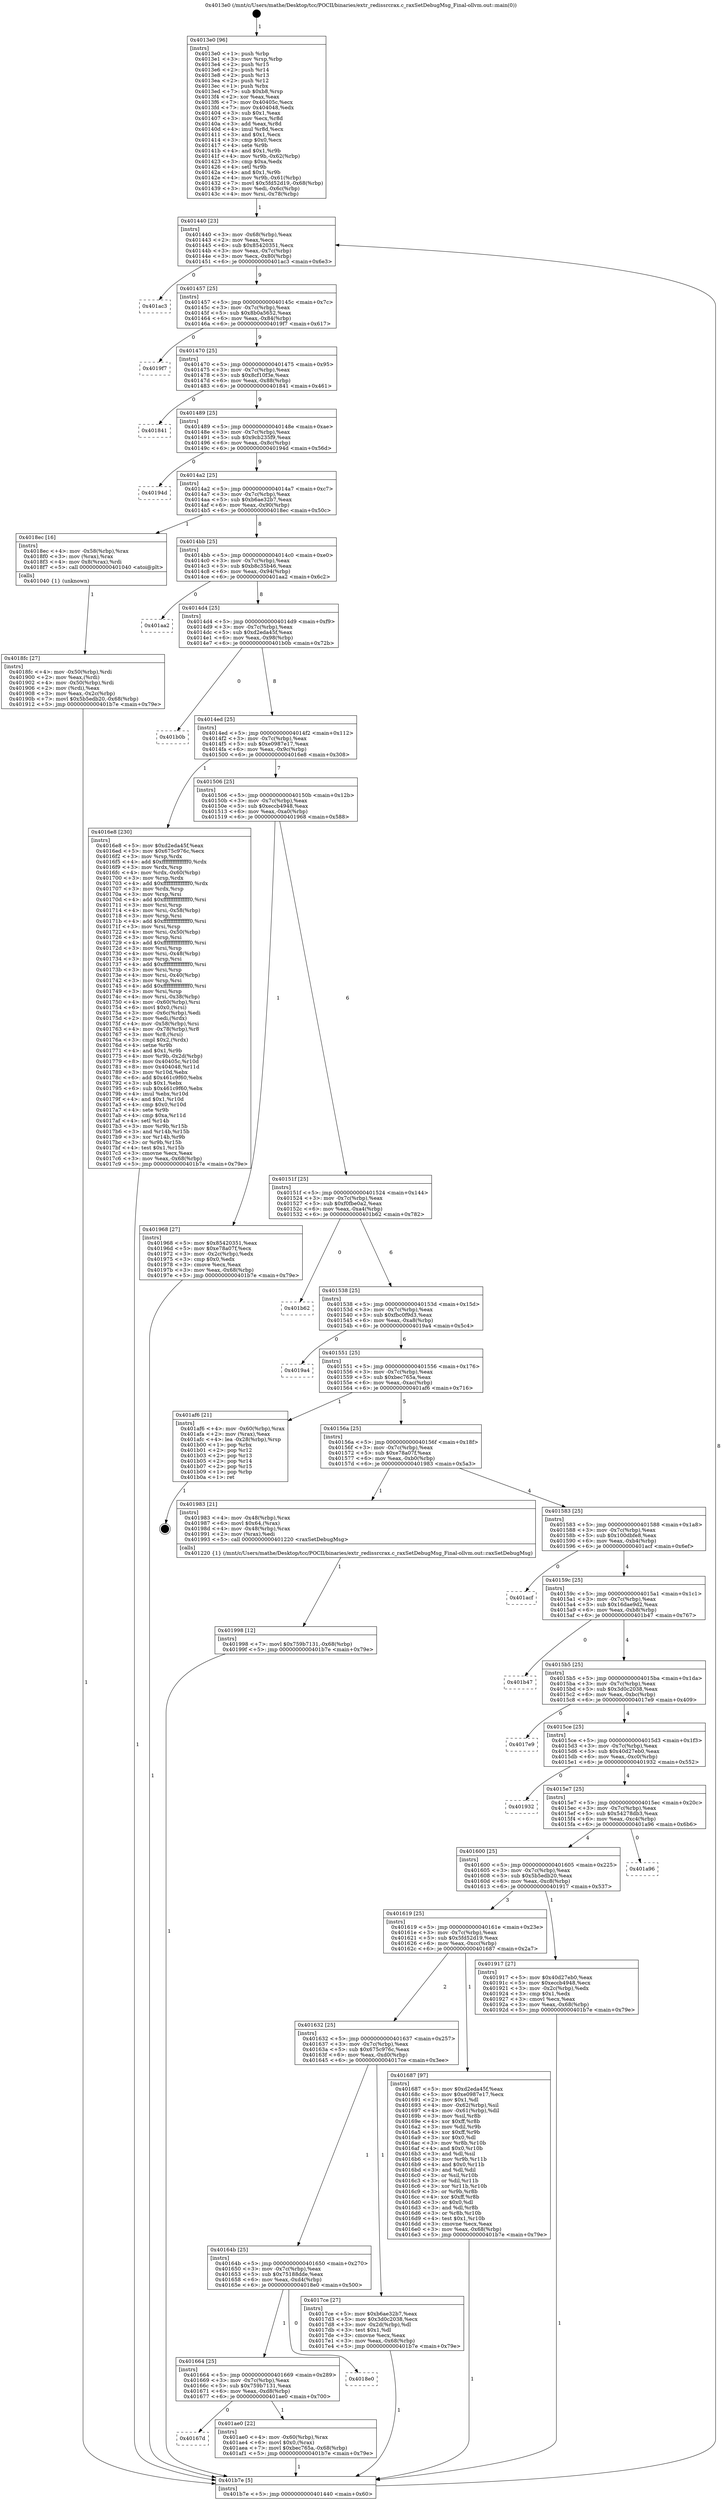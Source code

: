 digraph "0x4013e0" {
  label = "0x4013e0 (/mnt/c/Users/mathe/Desktop/tcc/POCII/binaries/extr_redissrcrax.c_raxSetDebugMsg_Final-ollvm.out::main(0))"
  labelloc = "t"
  node[shape=record]

  Entry [label="",width=0.3,height=0.3,shape=circle,fillcolor=black,style=filled]
  "0x401440" [label="{
     0x401440 [23]\l
     | [instrs]\l
     &nbsp;&nbsp;0x401440 \<+3\>: mov -0x68(%rbp),%eax\l
     &nbsp;&nbsp;0x401443 \<+2\>: mov %eax,%ecx\l
     &nbsp;&nbsp;0x401445 \<+6\>: sub $0x85420351,%ecx\l
     &nbsp;&nbsp;0x40144b \<+3\>: mov %eax,-0x7c(%rbp)\l
     &nbsp;&nbsp;0x40144e \<+3\>: mov %ecx,-0x80(%rbp)\l
     &nbsp;&nbsp;0x401451 \<+6\>: je 0000000000401ac3 \<main+0x6e3\>\l
  }"]
  "0x401ac3" [label="{
     0x401ac3\l
  }", style=dashed]
  "0x401457" [label="{
     0x401457 [25]\l
     | [instrs]\l
     &nbsp;&nbsp;0x401457 \<+5\>: jmp 000000000040145c \<main+0x7c\>\l
     &nbsp;&nbsp;0x40145c \<+3\>: mov -0x7c(%rbp),%eax\l
     &nbsp;&nbsp;0x40145f \<+5\>: sub $0x8b0a5652,%eax\l
     &nbsp;&nbsp;0x401464 \<+6\>: mov %eax,-0x84(%rbp)\l
     &nbsp;&nbsp;0x40146a \<+6\>: je 00000000004019f7 \<main+0x617\>\l
  }"]
  Exit [label="",width=0.3,height=0.3,shape=circle,fillcolor=black,style=filled,peripheries=2]
  "0x4019f7" [label="{
     0x4019f7\l
  }", style=dashed]
  "0x401470" [label="{
     0x401470 [25]\l
     | [instrs]\l
     &nbsp;&nbsp;0x401470 \<+5\>: jmp 0000000000401475 \<main+0x95\>\l
     &nbsp;&nbsp;0x401475 \<+3\>: mov -0x7c(%rbp),%eax\l
     &nbsp;&nbsp;0x401478 \<+5\>: sub $0x8cf10f3e,%eax\l
     &nbsp;&nbsp;0x40147d \<+6\>: mov %eax,-0x88(%rbp)\l
     &nbsp;&nbsp;0x401483 \<+6\>: je 0000000000401841 \<main+0x461\>\l
  }"]
  "0x40167d" [label="{
     0x40167d\l
  }", style=dashed]
  "0x401841" [label="{
     0x401841\l
  }", style=dashed]
  "0x401489" [label="{
     0x401489 [25]\l
     | [instrs]\l
     &nbsp;&nbsp;0x401489 \<+5\>: jmp 000000000040148e \<main+0xae\>\l
     &nbsp;&nbsp;0x40148e \<+3\>: mov -0x7c(%rbp),%eax\l
     &nbsp;&nbsp;0x401491 \<+5\>: sub $0x9cb235f9,%eax\l
     &nbsp;&nbsp;0x401496 \<+6\>: mov %eax,-0x8c(%rbp)\l
     &nbsp;&nbsp;0x40149c \<+6\>: je 000000000040194d \<main+0x56d\>\l
  }"]
  "0x401ae0" [label="{
     0x401ae0 [22]\l
     | [instrs]\l
     &nbsp;&nbsp;0x401ae0 \<+4\>: mov -0x60(%rbp),%rax\l
     &nbsp;&nbsp;0x401ae4 \<+6\>: movl $0x0,(%rax)\l
     &nbsp;&nbsp;0x401aea \<+7\>: movl $0xbec765a,-0x68(%rbp)\l
     &nbsp;&nbsp;0x401af1 \<+5\>: jmp 0000000000401b7e \<main+0x79e\>\l
  }"]
  "0x40194d" [label="{
     0x40194d\l
  }", style=dashed]
  "0x4014a2" [label="{
     0x4014a2 [25]\l
     | [instrs]\l
     &nbsp;&nbsp;0x4014a2 \<+5\>: jmp 00000000004014a7 \<main+0xc7\>\l
     &nbsp;&nbsp;0x4014a7 \<+3\>: mov -0x7c(%rbp),%eax\l
     &nbsp;&nbsp;0x4014aa \<+5\>: sub $0xb6ae32b7,%eax\l
     &nbsp;&nbsp;0x4014af \<+6\>: mov %eax,-0x90(%rbp)\l
     &nbsp;&nbsp;0x4014b5 \<+6\>: je 00000000004018ec \<main+0x50c\>\l
  }"]
  "0x401664" [label="{
     0x401664 [25]\l
     | [instrs]\l
     &nbsp;&nbsp;0x401664 \<+5\>: jmp 0000000000401669 \<main+0x289\>\l
     &nbsp;&nbsp;0x401669 \<+3\>: mov -0x7c(%rbp),%eax\l
     &nbsp;&nbsp;0x40166c \<+5\>: sub $0x759b7131,%eax\l
     &nbsp;&nbsp;0x401671 \<+6\>: mov %eax,-0xd8(%rbp)\l
     &nbsp;&nbsp;0x401677 \<+6\>: je 0000000000401ae0 \<main+0x700\>\l
  }"]
  "0x4018ec" [label="{
     0x4018ec [16]\l
     | [instrs]\l
     &nbsp;&nbsp;0x4018ec \<+4\>: mov -0x58(%rbp),%rax\l
     &nbsp;&nbsp;0x4018f0 \<+3\>: mov (%rax),%rax\l
     &nbsp;&nbsp;0x4018f3 \<+4\>: mov 0x8(%rax),%rdi\l
     &nbsp;&nbsp;0x4018f7 \<+5\>: call 0000000000401040 \<atoi@plt\>\l
     | [calls]\l
     &nbsp;&nbsp;0x401040 \{1\} (unknown)\l
  }"]
  "0x4014bb" [label="{
     0x4014bb [25]\l
     | [instrs]\l
     &nbsp;&nbsp;0x4014bb \<+5\>: jmp 00000000004014c0 \<main+0xe0\>\l
     &nbsp;&nbsp;0x4014c0 \<+3\>: mov -0x7c(%rbp),%eax\l
     &nbsp;&nbsp;0x4014c3 \<+5\>: sub $0xb8c35b46,%eax\l
     &nbsp;&nbsp;0x4014c8 \<+6\>: mov %eax,-0x94(%rbp)\l
     &nbsp;&nbsp;0x4014ce \<+6\>: je 0000000000401aa2 \<main+0x6c2\>\l
  }"]
  "0x4018e0" [label="{
     0x4018e0\l
  }", style=dashed]
  "0x401aa2" [label="{
     0x401aa2\l
  }", style=dashed]
  "0x4014d4" [label="{
     0x4014d4 [25]\l
     | [instrs]\l
     &nbsp;&nbsp;0x4014d4 \<+5\>: jmp 00000000004014d9 \<main+0xf9\>\l
     &nbsp;&nbsp;0x4014d9 \<+3\>: mov -0x7c(%rbp),%eax\l
     &nbsp;&nbsp;0x4014dc \<+5\>: sub $0xd2eda45f,%eax\l
     &nbsp;&nbsp;0x4014e1 \<+6\>: mov %eax,-0x98(%rbp)\l
     &nbsp;&nbsp;0x4014e7 \<+6\>: je 0000000000401b0b \<main+0x72b\>\l
  }"]
  "0x401998" [label="{
     0x401998 [12]\l
     | [instrs]\l
     &nbsp;&nbsp;0x401998 \<+7\>: movl $0x759b7131,-0x68(%rbp)\l
     &nbsp;&nbsp;0x40199f \<+5\>: jmp 0000000000401b7e \<main+0x79e\>\l
  }"]
  "0x401b0b" [label="{
     0x401b0b\l
  }", style=dashed]
  "0x4014ed" [label="{
     0x4014ed [25]\l
     | [instrs]\l
     &nbsp;&nbsp;0x4014ed \<+5\>: jmp 00000000004014f2 \<main+0x112\>\l
     &nbsp;&nbsp;0x4014f2 \<+3\>: mov -0x7c(%rbp),%eax\l
     &nbsp;&nbsp;0x4014f5 \<+5\>: sub $0xe0987e17,%eax\l
     &nbsp;&nbsp;0x4014fa \<+6\>: mov %eax,-0x9c(%rbp)\l
     &nbsp;&nbsp;0x401500 \<+6\>: je 00000000004016e8 \<main+0x308\>\l
  }"]
  "0x4018fc" [label="{
     0x4018fc [27]\l
     | [instrs]\l
     &nbsp;&nbsp;0x4018fc \<+4\>: mov -0x50(%rbp),%rdi\l
     &nbsp;&nbsp;0x401900 \<+2\>: mov %eax,(%rdi)\l
     &nbsp;&nbsp;0x401902 \<+4\>: mov -0x50(%rbp),%rdi\l
     &nbsp;&nbsp;0x401906 \<+2\>: mov (%rdi),%eax\l
     &nbsp;&nbsp;0x401908 \<+3\>: mov %eax,-0x2c(%rbp)\l
     &nbsp;&nbsp;0x40190b \<+7\>: movl $0x5b5edb20,-0x68(%rbp)\l
     &nbsp;&nbsp;0x401912 \<+5\>: jmp 0000000000401b7e \<main+0x79e\>\l
  }"]
  "0x4016e8" [label="{
     0x4016e8 [230]\l
     | [instrs]\l
     &nbsp;&nbsp;0x4016e8 \<+5\>: mov $0xd2eda45f,%eax\l
     &nbsp;&nbsp;0x4016ed \<+5\>: mov $0x675c976c,%ecx\l
     &nbsp;&nbsp;0x4016f2 \<+3\>: mov %rsp,%rdx\l
     &nbsp;&nbsp;0x4016f5 \<+4\>: add $0xfffffffffffffff0,%rdx\l
     &nbsp;&nbsp;0x4016f9 \<+3\>: mov %rdx,%rsp\l
     &nbsp;&nbsp;0x4016fc \<+4\>: mov %rdx,-0x60(%rbp)\l
     &nbsp;&nbsp;0x401700 \<+3\>: mov %rsp,%rdx\l
     &nbsp;&nbsp;0x401703 \<+4\>: add $0xfffffffffffffff0,%rdx\l
     &nbsp;&nbsp;0x401707 \<+3\>: mov %rdx,%rsp\l
     &nbsp;&nbsp;0x40170a \<+3\>: mov %rsp,%rsi\l
     &nbsp;&nbsp;0x40170d \<+4\>: add $0xfffffffffffffff0,%rsi\l
     &nbsp;&nbsp;0x401711 \<+3\>: mov %rsi,%rsp\l
     &nbsp;&nbsp;0x401714 \<+4\>: mov %rsi,-0x58(%rbp)\l
     &nbsp;&nbsp;0x401718 \<+3\>: mov %rsp,%rsi\l
     &nbsp;&nbsp;0x40171b \<+4\>: add $0xfffffffffffffff0,%rsi\l
     &nbsp;&nbsp;0x40171f \<+3\>: mov %rsi,%rsp\l
     &nbsp;&nbsp;0x401722 \<+4\>: mov %rsi,-0x50(%rbp)\l
     &nbsp;&nbsp;0x401726 \<+3\>: mov %rsp,%rsi\l
     &nbsp;&nbsp;0x401729 \<+4\>: add $0xfffffffffffffff0,%rsi\l
     &nbsp;&nbsp;0x40172d \<+3\>: mov %rsi,%rsp\l
     &nbsp;&nbsp;0x401730 \<+4\>: mov %rsi,-0x48(%rbp)\l
     &nbsp;&nbsp;0x401734 \<+3\>: mov %rsp,%rsi\l
     &nbsp;&nbsp;0x401737 \<+4\>: add $0xfffffffffffffff0,%rsi\l
     &nbsp;&nbsp;0x40173b \<+3\>: mov %rsi,%rsp\l
     &nbsp;&nbsp;0x40173e \<+4\>: mov %rsi,-0x40(%rbp)\l
     &nbsp;&nbsp;0x401742 \<+3\>: mov %rsp,%rsi\l
     &nbsp;&nbsp;0x401745 \<+4\>: add $0xfffffffffffffff0,%rsi\l
     &nbsp;&nbsp;0x401749 \<+3\>: mov %rsi,%rsp\l
     &nbsp;&nbsp;0x40174c \<+4\>: mov %rsi,-0x38(%rbp)\l
     &nbsp;&nbsp;0x401750 \<+4\>: mov -0x60(%rbp),%rsi\l
     &nbsp;&nbsp;0x401754 \<+6\>: movl $0x0,(%rsi)\l
     &nbsp;&nbsp;0x40175a \<+3\>: mov -0x6c(%rbp),%edi\l
     &nbsp;&nbsp;0x40175d \<+2\>: mov %edi,(%rdx)\l
     &nbsp;&nbsp;0x40175f \<+4\>: mov -0x58(%rbp),%rsi\l
     &nbsp;&nbsp;0x401763 \<+4\>: mov -0x78(%rbp),%r8\l
     &nbsp;&nbsp;0x401767 \<+3\>: mov %r8,(%rsi)\l
     &nbsp;&nbsp;0x40176a \<+3\>: cmpl $0x2,(%rdx)\l
     &nbsp;&nbsp;0x40176d \<+4\>: setne %r9b\l
     &nbsp;&nbsp;0x401771 \<+4\>: and $0x1,%r9b\l
     &nbsp;&nbsp;0x401775 \<+4\>: mov %r9b,-0x2d(%rbp)\l
     &nbsp;&nbsp;0x401779 \<+8\>: mov 0x40405c,%r10d\l
     &nbsp;&nbsp;0x401781 \<+8\>: mov 0x404048,%r11d\l
     &nbsp;&nbsp;0x401789 \<+3\>: mov %r10d,%ebx\l
     &nbsp;&nbsp;0x40178c \<+6\>: add $0x461c9f60,%ebx\l
     &nbsp;&nbsp;0x401792 \<+3\>: sub $0x1,%ebx\l
     &nbsp;&nbsp;0x401795 \<+6\>: sub $0x461c9f60,%ebx\l
     &nbsp;&nbsp;0x40179b \<+4\>: imul %ebx,%r10d\l
     &nbsp;&nbsp;0x40179f \<+4\>: and $0x1,%r10d\l
     &nbsp;&nbsp;0x4017a3 \<+4\>: cmp $0x0,%r10d\l
     &nbsp;&nbsp;0x4017a7 \<+4\>: sete %r9b\l
     &nbsp;&nbsp;0x4017ab \<+4\>: cmp $0xa,%r11d\l
     &nbsp;&nbsp;0x4017af \<+4\>: setl %r14b\l
     &nbsp;&nbsp;0x4017b3 \<+3\>: mov %r9b,%r15b\l
     &nbsp;&nbsp;0x4017b6 \<+3\>: and %r14b,%r15b\l
     &nbsp;&nbsp;0x4017b9 \<+3\>: xor %r14b,%r9b\l
     &nbsp;&nbsp;0x4017bc \<+3\>: or %r9b,%r15b\l
     &nbsp;&nbsp;0x4017bf \<+4\>: test $0x1,%r15b\l
     &nbsp;&nbsp;0x4017c3 \<+3\>: cmovne %ecx,%eax\l
     &nbsp;&nbsp;0x4017c6 \<+3\>: mov %eax,-0x68(%rbp)\l
     &nbsp;&nbsp;0x4017c9 \<+5\>: jmp 0000000000401b7e \<main+0x79e\>\l
  }"]
  "0x401506" [label="{
     0x401506 [25]\l
     | [instrs]\l
     &nbsp;&nbsp;0x401506 \<+5\>: jmp 000000000040150b \<main+0x12b\>\l
     &nbsp;&nbsp;0x40150b \<+3\>: mov -0x7c(%rbp),%eax\l
     &nbsp;&nbsp;0x40150e \<+5\>: sub $0xeccb4948,%eax\l
     &nbsp;&nbsp;0x401513 \<+6\>: mov %eax,-0xa0(%rbp)\l
     &nbsp;&nbsp;0x401519 \<+6\>: je 0000000000401968 \<main+0x588\>\l
  }"]
  "0x40164b" [label="{
     0x40164b [25]\l
     | [instrs]\l
     &nbsp;&nbsp;0x40164b \<+5\>: jmp 0000000000401650 \<main+0x270\>\l
     &nbsp;&nbsp;0x401650 \<+3\>: mov -0x7c(%rbp),%eax\l
     &nbsp;&nbsp;0x401653 \<+5\>: sub $0x75188dde,%eax\l
     &nbsp;&nbsp;0x401658 \<+6\>: mov %eax,-0xd4(%rbp)\l
     &nbsp;&nbsp;0x40165e \<+6\>: je 00000000004018e0 \<main+0x500\>\l
  }"]
  "0x401968" [label="{
     0x401968 [27]\l
     | [instrs]\l
     &nbsp;&nbsp;0x401968 \<+5\>: mov $0x85420351,%eax\l
     &nbsp;&nbsp;0x40196d \<+5\>: mov $0xe78a07f,%ecx\l
     &nbsp;&nbsp;0x401972 \<+3\>: mov -0x2c(%rbp),%edx\l
     &nbsp;&nbsp;0x401975 \<+3\>: cmp $0x0,%edx\l
     &nbsp;&nbsp;0x401978 \<+3\>: cmove %ecx,%eax\l
     &nbsp;&nbsp;0x40197b \<+3\>: mov %eax,-0x68(%rbp)\l
     &nbsp;&nbsp;0x40197e \<+5\>: jmp 0000000000401b7e \<main+0x79e\>\l
  }"]
  "0x40151f" [label="{
     0x40151f [25]\l
     | [instrs]\l
     &nbsp;&nbsp;0x40151f \<+5\>: jmp 0000000000401524 \<main+0x144\>\l
     &nbsp;&nbsp;0x401524 \<+3\>: mov -0x7c(%rbp),%eax\l
     &nbsp;&nbsp;0x401527 \<+5\>: sub $0xf0fbe0a2,%eax\l
     &nbsp;&nbsp;0x40152c \<+6\>: mov %eax,-0xa4(%rbp)\l
     &nbsp;&nbsp;0x401532 \<+6\>: je 0000000000401b62 \<main+0x782\>\l
  }"]
  "0x4017ce" [label="{
     0x4017ce [27]\l
     | [instrs]\l
     &nbsp;&nbsp;0x4017ce \<+5\>: mov $0xb6ae32b7,%eax\l
     &nbsp;&nbsp;0x4017d3 \<+5\>: mov $0x3d0c2038,%ecx\l
     &nbsp;&nbsp;0x4017d8 \<+3\>: mov -0x2d(%rbp),%dl\l
     &nbsp;&nbsp;0x4017db \<+3\>: test $0x1,%dl\l
     &nbsp;&nbsp;0x4017de \<+3\>: cmovne %ecx,%eax\l
     &nbsp;&nbsp;0x4017e1 \<+3\>: mov %eax,-0x68(%rbp)\l
     &nbsp;&nbsp;0x4017e4 \<+5\>: jmp 0000000000401b7e \<main+0x79e\>\l
  }"]
  "0x401b62" [label="{
     0x401b62\l
  }", style=dashed]
  "0x401538" [label="{
     0x401538 [25]\l
     | [instrs]\l
     &nbsp;&nbsp;0x401538 \<+5\>: jmp 000000000040153d \<main+0x15d\>\l
     &nbsp;&nbsp;0x40153d \<+3\>: mov -0x7c(%rbp),%eax\l
     &nbsp;&nbsp;0x401540 \<+5\>: sub $0xfbc0f9d3,%eax\l
     &nbsp;&nbsp;0x401545 \<+6\>: mov %eax,-0xa8(%rbp)\l
     &nbsp;&nbsp;0x40154b \<+6\>: je 00000000004019a4 \<main+0x5c4\>\l
  }"]
  "0x4013e0" [label="{
     0x4013e0 [96]\l
     | [instrs]\l
     &nbsp;&nbsp;0x4013e0 \<+1\>: push %rbp\l
     &nbsp;&nbsp;0x4013e1 \<+3\>: mov %rsp,%rbp\l
     &nbsp;&nbsp;0x4013e4 \<+2\>: push %r15\l
     &nbsp;&nbsp;0x4013e6 \<+2\>: push %r14\l
     &nbsp;&nbsp;0x4013e8 \<+2\>: push %r13\l
     &nbsp;&nbsp;0x4013ea \<+2\>: push %r12\l
     &nbsp;&nbsp;0x4013ec \<+1\>: push %rbx\l
     &nbsp;&nbsp;0x4013ed \<+7\>: sub $0xb8,%rsp\l
     &nbsp;&nbsp;0x4013f4 \<+2\>: xor %eax,%eax\l
     &nbsp;&nbsp;0x4013f6 \<+7\>: mov 0x40405c,%ecx\l
     &nbsp;&nbsp;0x4013fd \<+7\>: mov 0x404048,%edx\l
     &nbsp;&nbsp;0x401404 \<+3\>: sub $0x1,%eax\l
     &nbsp;&nbsp;0x401407 \<+3\>: mov %ecx,%r8d\l
     &nbsp;&nbsp;0x40140a \<+3\>: add %eax,%r8d\l
     &nbsp;&nbsp;0x40140d \<+4\>: imul %r8d,%ecx\l
     &nbsp;&nbsp;0x401411 \<+3\>: and $0x1,%ecx\l
     &nbsp;&nbsp;0x401414 \<+3\>: cmp $0x0,%ecx\l
     &nbsp;&nbsp;0x401417 \<+4\>: sete %r9b\l
     &nbsp;&nbsp;0x40141b \<+4\>: and $0x1,%r9b\l
     &nbsp;&nbsp;0x40141f \<+4\>: mov %r9b,-0x62(%rbp)\l
     &nbsp;&nbsp;0x401423 \<+3\>: cmp $0xa,%edx\l
     &nbsp;&nbsp;0x401426 \<+4\>: setl %r9b\l
     &nbsp;&nbsp;0x40142a \<+4\>: and $0x1,%r9b\l
     &nbsp;&nbsp;0x40142e \<+4\>: mov %r9b,-0x61(%rbp)\l
     &nbsp;&nbsp;0x401432 \<+7\>: movl $0x5fd52d19,-0x68(%rbp)\l
     &nbsp;&nbsp;0x401439 \<+3\>: mov %edi,-0x6c(%rbp)\l
     &nbsp;&nbsp;0x40143c \<+4\>: mov %rsi,-0x78(%rbp)\l
  }"]
  "0x4019a4" [label="{
     0x4019a4\l
  }", style=dashed]
  "0x401551" [label="{
     0x401551 [25]\l
     | [instrs]\l
     &nbsp;&nbsp;0x401551 \<+5\>: jmp 0000000000401556 \<main+0x176\>\l
     &nbsp;&nbsp;0x401556 \<+3\>: mov -0x7c(%rbp),%eax\l
     &nbsp;&nbsp;0x401559 \<+5\>: sub $0xbec765a,%eax\l
     &nbsp;&nbsp;0x40155e \<+6\>: mov %eax,-0xac(%rbp)\l
     &nbsp;&nbsp;0x401564 \<+6\>: je 0000000000401af6 \<main+0x716\>\l
  }"]
  "0x401b7e" [label="{
     0x401b7e [5]\l
     | [instrs]\l
     &nbsp;&nbsp;0x401b7e \<+5\>: jmp 0000000000401440 \<main+0x60\>\l
  }"]
  "0x401af6" [label="{
     0x401af6 [21]\l
     | [instrs]\l
     &nbsp;&nbsp;0x401af6 \<+4\>: mov -0x60(%rbp),%rax\l
     &nbsp;&nbsp;0x401afa \<+2\>: mov (%rax),%eax\l
     &nbsp;&nbsp;0x401afc \<+4\>: lea -0x28(%rbp),%rsp\l
     &nbsp;&nbsp;0x401b00 \<+1\>: pop %rbx\l
     &nbsp;&nbsp;0x401b01 \<+2\>: pop %r12\l
     &nbsp;&nbsp;0x401b03 \<+2\>: pop %r13\l
     &nbsp;&nbsp;0x401b05 \<+2\>: pop %r14\l
     &nbsp;&nbsp;0x401b07 \<+2\>: pop %r15\l
     &nbsp;&nbsp;0x401b09 \<+1\>: pop %rbp\l
     &nbsp;&nbsp;0x401b0a \<+1\>: ret\l
  }"]
  "0x40156a" [label="{
     0x40156a [25]\l
     | [instrs]\l
     &nbsp;&nbsp;0x40156a \<+5\>: jmp 000000000040156f \<main+0x18f\>\l
     &nbsp;&nbsp;0x40156f \<+3\>: mov -0x7c(%rbp),%eax\l
     &nbsp;&nbsp;0x401572 \<+5\>: sub $0xe78a07f,%eax\l
     &nbsp;&nbsp;0x401577 \<+6\>: mov %eax,-0xb0(%rbp)\l
     &nbsp;&nbsp;0x40157d \<+6\>: je 0000000000401983 \<main+0x5a3\>\l
  }"]
  "0x401632" [label="{
     0x401632 [25]\l
     | [instrs]\l
     &nbsp;&nbsp;0x401632 \<+5\>: jmp 0000000000401637 \<main+0x257\>\l
     &nbsp;&nbsp;0x401637 \<+3\>: mov -0x7c(%rbp),%eax\l
     &nbsp;&nbsp;0x40163a \<+5\>: sub $0x675c976c,%eax\l
     &nbsp;&nbsp;0x40163f \<+6\>: mov %eax,-0xd0(%rbp)\l
     &nbsp;&nbsp;0x401645 \<+6\>: je 00000000004017ce \<main+0x3ee\>\l
  }"]
  "0x401983" [label="{
     0x401983 [21]\l
     | [instrs]\l
     &nbsp;&nbsp;0x401983 \<+4\>: mov -0x48(%rbp),%rax\l
     &nbsp;&nbsp;0x401987 \<+6\>: movl $0x64,(%rax)\l
     &nbsp;&nbsp;0x40198d \<+4\>: mov -0x48(%rbp),%rax\l
     &nbsp;&nbsp;0x401991 \<+2\>: mov (%rax),%edi\l
     &nbsp;&nbsp;0x401993 \<+5\>: call 0000000000401220 \<raxSetDebugMsg\>\l
     | [calls]\l
     &nbsp;&nbsp;0x401220 \{1\} (/mnt/c/Users/mathe/Desktop/tcc/POCII/binaries/extr_redissrcrax.c_raxSetDebugMsg_Final-ollvm.out::raxSetDebugMsg)\l
  }"]
  "0x401583" [label="{
     0x401583 [25]\l
     | [instrs]\l
     &nbsp;&nbsp;0x401583 \<+5\>: jmp 0000000000401588 \<main+0x1a8\>\l
     &nbsp;&nbsp;0x401588 \<+3\>: mov -0x7c(%rbp),%eax\l
     &nbsp;&nbsp;0x40158b \<+5\>: sub $0x100dbfe8,%eax\l
     &nbsp;&nbsp;0x401590 \<+6\>: mov %eax,-0xb4(%rbp)\l
     &nbsp;&nbsp;0x401596 \<+6\>: je 0000000000401acf \<main+0x6ef\>\l
  }"]
  "0x401687" [label="{
     0x401687 [97]\l
     | [instrs]\l
     &nbsp;&nbsp;0x401687 \<+5\>: mov $0xd2eda45f,%eax\l
     &nbsp;&nbsp;0x40168c \<+5\>: mov $0xe0987e17,%ecx\l
     &nbsp;&nbsp;0x401691 \<+2\>: mov $0x1,%dl\l
     &nbsp;&nbsp;0x401693 \<+4\>: mov -0x62(%rbp),%sil\l
     &nbsp;&nbsp;0x401697 \<+4\>: mov -0x61(%rbp),%dil\l
     &nbsp;&nbsp;0x40169b \<+3\>: mov %sil,%r8b\l
     &nbsp;&nbsp;0x40169e \<+4\>: xor $0xff,%r8b\l
     &nbsp;&nbsp;0x4016a2 \<+3\>: mov %dil,%r9b\l
     &nbsp;&nbsp;0x4016a5 \<+4\>: xor $0xff,%r9b\l
     &nbsp;&nbsp;0x4016a9 \<+3\>: xor $0x0,%dl\l
     &nbsp;&nbsp;0x4016ac \<+3\>: mov %r8b,%r10b\l
     &nbsp;&nbsp;0x4016af \<+4\>: and $0x0,%r10b\l
     &nbsp;&nbsp;0x4016b3 \<+3\>: and %dl,%sil\l
     &nbsp;&nbsp;0x4016b6 \<+3\>: mov %r9b,%r11b\l
     &nbsp;&nbsp;0x4016b9 \<+4\>: and $0x0,%r11b\l
     &nbsp;&nbsp;0x4016bd \<+3\>: and %dl,%dil\l
     &nbsp;&nbsp;0x4016c0 \<+3\>: or %sil,%r10b\l
     &nbsp;&nbsp;0x4016c3 \<+3\>: or %dil,%r11b\l
     &nbsp;&nbsp;0x4016c6 \<+3\>: xor %r11b,%r10b\l
     &nbsp;&nbsp;0x4016c9 \<+3\>: or %r9b,%r8b\l
     &nbsp;&nbsp;0x4016cc \<+4\>: xor $0xff,%r8b\l
     &nbsp;&nbsp;0x4016d0 \<+3\>: or $0x0,%dl\l
     &nbsp;&nbsp;0x4016d3 \<+3\>: and %dl,%r8b\l
     &nbsp;&nbsp;0x4016d6 \<+3\>: or %r8b,%r10b\l
     &nbsp;&nbsp;0x4016d9 \<+4\>: test $0x1,%r10b\l
     &nbsp;&nbsp;0x4016dd \<+3\>: cmovne %ecx,%eax\l
     &nbsp;&nbsp;0x4016e0 \<+3\>: mov %eax,-0x68(%rbp)\l
     &nbsp;&nbsp;0x4016e3 \<+5\>: jmp 0000000000401b7e \<main+0x79e\>\l
  }"]
  "0x401acf" [label="{
     0x401acf\l
  }", style=dashed]
  "0x40159c" [label="{
     0x40159c [25]\l
     | [instrs]\l
     &nbsp;&nbsp;0x40159c \<+5\>: jmp 00000000004015a1 \<main+0x1c1\>\l
     &nbsp;&nbsp;0x4015a1 \<+3\>: mov -0x7c(%rbp),%eax\l
     &nbsp;&nbsp;0x4015a4 \<+5\>: sub $0x16dae9d2,%eax\l
     &nbsp;&nbsp;0x4015a9 \<+6\>: mov %eax,-0xb8(%rbp)\l
     &nbsp;&nbsp;0x4015af \<+6\>: je 0000000000401b47 \<main+0x767\>\l
  }"]
  "0x401619" [label="{
     0x401619 [25]\l
     | [instrs]\l
     &nbsp;&nbsp;0x401619 \<+5\>: jmp 000000000040161e \<main+0x23e\>\l
     &nbsp;&nbsp;0x40161e \<+3\>: mov -0x7c(%rbp),%eax\l
     &nbsp;&nbsp;0x401621 \<+5\>: sub $0x5fd52d19,%eax\l
     &nbsp;&nbsp;0x401626 \<+6\>: mov %eax,-0xcc(%rbp)\l
     &nbsp;&nbsp;0x40162c \<+6\>: je 0000000000401687 \<main+0x2a7\>\l
  }"]
  "0x401b47" [label="{
     0x401b47\l
  }", style=dashed]
  "0x4015b5" [label="{
     0x4015b5 [25]\l
     | [instrs]\l
     &nbsp;&nbsp;0x4015b5 \<+5\>: jmp 00000000004015ba \<main+0x1da\>\l
     &nbsp;&nbsp;0x4015ba \<+3\>: mov -0x7c(%rbp),%eax\l
     &nbsp;&nbsp;0x4015bd \<+5\>: sub $0x3d0c2038,%eax\l
     &nbsp;&nbsp;0x4015c2 \<+6\>: mov %eax,-0xbc(%rbp)\l
     &nbsp;&nbsp;0x4015c8 \<+6\>: je 00000000004017e9 \<main+0x409\>\l
  }"]
  "0x401917" [label="{
     0x401917 [27]\l
     | [instrs]\l
     &nbsp;&nbsp;0x401917 \<+5\>: mov $0x40d27eb0,%eax\l
     &nbsp;&nbsp;0x40191c \<+5\>: mov $0xeccb4948,%ecx\l
     &nbsp;&nbsp;0x401921 \<+3\>: mov -0x2c(%rbp),%edx\l
     &nbsp;&nbsp;0x401924 \<+3\>: cmp $0x1,%edx\l
     &nbsp;&nbsp;0x401927 \<+3\>: cmovl %ecx,%eax\l
     &nbsp;&nbsp;0x40192a \<+3\>: mov %eax,-0x68(%rbp)\l
     &nbsp;&nbsp;0x40192d \<+5\>: jmp 0000000000401b7e \<main+0x79e\>\l
  }"]
  "0x4017e9" [label="{
     0x4017e9\l
  }", style=dashed]
  "0x4015ce" [label="{
     0x4015ce [25]\l
     | [instrs]\l
     &nbsp;&nbsp;0x4015ce \<+5\>: jmp 00000000004015d3 \<main+0x1f3\>\l
     &nbsp;&nbsp;0x4015d3 \<+3\>: mov -0x7c(%rbp),%eax\l
     &nbsp;&nbsp;0x4015d6 \<+5\>: sub $0x40d27eb0,%eax\l
     &nbsp;&nbsp;0x4015db \<+6\>: mov %eax,-0xc0(%rbp)\l
     &nbsp;&nbsp;0x4015e1 \<+6\>: je 0000000000401932 \<main+0x552\>\l
  }"]
  "0x401600" [label="{
     0x401600 [25]\l
     | [instrs]\l
     &nbsp;&nbsp;0x401600 \<+5\>: jmp 0000000000401605 \<main+0x225\>\l
     &nbsp;&nbsp;0x401605 \<+3\>: mov -0x7c(%rbp),%eax\l
     &nbsp;&nbsp;0x401608 \<+5\>: sub $0x5b5edb20,%eax\l
     &nbsp;&nbsp;0x40160d \<+6\>: mov %eax,-0xc8(%rbp)\l
     &nbsp;&nbsp;0x401613 \<+6\>: je 0000000000401917 \<main+0x537\>\l
  }"]
  "0x401932" [label="{
     0x401932\l
  }", style=dashed]
  "0x4015e7" [label="{
     0x4015e7 [25]\l
     | [instrs]\l
     &nbsp;&nbsp;0x4015e7 \<+5\>: jmp 00000000004015ec \<main+0x20c\>\l
     &nbsp;&nbsp;0x4015ec \<+3\>: mov -0x7c(%rbp),%eax\l
     &nbsp;&nbsp;0x4015ef \<+5\>: sub $0x54278db3,%eax\l
     &nbsp;&nbsp;0x4015f4 \<+6\>: mov %eax,-0xc4(%rbp)\l
     &nbsp;&nbsp;0x4015fa \<+6\>: je 0000000000401a96 \<main+0x6b6\>\l
  }"]
  "0x401a96" [label="{
     0x401a96\l
  }", style=dashed]
  Entry -> "0x4013e0" [label=" 1"]
  "0x401440" -> "0x401ac3" [label=" 0"]
  "0x401440" -> "0x401457" [label=" 9"]
  "0x401af6" -> Exit [label=" 1"]
  "0x401457" -> "0x4019f7" [label=" 0"]
  "0x401457" -> "0x401470" [label=" 9"]
  "0x401ae0" -> "0x401b7e" [label=" 1"]
  "0x401470" -> "0x401841" [label=" 0"]
  "0x401470" -> "0x401489" [label=" 9"]
  "0x401664" -> "0x40167d" [label=" 0"]
  "0x401489" -> "0x40194d" [label=" 0"]
  "0x401489" -> "0x4014a2" [label=" 9"]
  "0x401664" -> "0x401ae0" [label=" 1"]
  "0x4014a2" -> "0x4018ec" [label=" 1"]
  "0x4014a2" -> "0x4014bb" [label=" 8"]
  "0x40164b" -> "0x401664" [label=" 1"]
  "0x4014bb" -> "0x401aa2" [label=" 0"]
  "0x4014bb" -> "0x4014d4" [label=" 8"]
  "0x40164b" -> "0x4018e0" [label=" 0"]
  "0x4014d4" -> "0x401b0b" [label=" 0"]
  "0x4014d4" -> "0x4014ed" [label=" 8"]
  "0x401998" -> "0x401b7e" [label=" 1"]
  "0x4014ed" -> "0x4016e8" [label=" 1"]
  "0x4014ed" -> "0x401506" [label=" 7"]
  "0x401983" -> "0x401998" [label=" 1"]
  "0x401506" -> "0x401968" [label=" 1"]
  "0x401506" -> "0x40151f" [label=" 6"]
  "0x401968" -> "0x401b7e" [label=" 1"]
  "0x40151f" -> "0x401b62" [label=" 0"]
  "0x40151f" -> "0x401538" [label=" 6"]
  "0x401917" -> "0x401b7e" [label=" 1"]
  "0x401538" -> "0x4019a4" [label=" 0"]
  "0x401538" -> "0x401551" [label=" 6"]
  "0x4018ec" -> "0x4018fc" [label=" 1"]
  "0x401551" -> "0x401af6" [label=" 1"]
  "0x401551" -> "0x40156a" [label=" 5"]
  "0x4017ce" -> "0x401b7e" [label=" 1"]
  "0x40156a" -> "0x401983" [label=" 1"]
  "0x40156a" -> "0x401583" [label=" 4"]
  "0x401632" -> "0x40164b" [label=" 1"]
  "0x401583" -> "0x401acf" [label=" 0"]
  "0x401583" -> "0x40159c" [label=" 4"]
  "0x401632" -> "0x4017ce" [label=" 1"]
  "0x40159c" -> "0x401b47" [label=" 0"]
  "0x40159c" -> "0x4015b5" [label=" 4"]
  "0x4016e8" -> "0x401b7e" [label=" 1"]
  "0x4015b5" -> "0x4017e9" [label=" 0"]
  "0x4015b5" -> "0x4015ce" [label=" 4"]
  "0x401b7e" -> "0x401440" [label=" 8"]
  "0x4015ce" -> "0x401932" [label=" 0"]
  "0x4015ce" -> "0x4015e7" [label=" 4"]
  "0x401687" -> "0x401b7e" [label=" 1"]
  "0x4015e7" -> "0x401a96" [label=" 0"]
  "0x4015e7" -> "0x401600" [label=" 4"]
  "0x4013e0" -> "0x401440" [label=" 1"]
  "0x401600" -> "0x401917" [label=" 1"]
  "0x401600" -> "0x401619" [label=" 3"]
  "0x4018fc" -> "0x401b7e" [label=" 1"]
  "0x401619" -> "0x401687" [label=" 1"]
  "0x401619" -> "0x401632" [label=" 2"]
}
